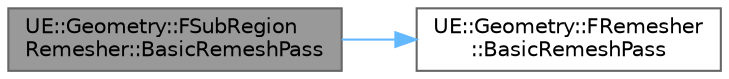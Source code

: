 digraph "UE::Geometry::FSubRegionRemesher::BasicRemeshPass"
{
 // INTERACTIVE_SVG=YES
 // LATEX_PDF_SIZE
  bgcolor="transparent";
  edge [fontname=Helvetica,fontsize=10,labelfontname=Helvetica,labelfontsize=10];
  node [fontname=Helvetica,fontsize=10,shape=box,height=0.2,width=0.4];
  rankdir="LR";
  Node1 [id="Node000001",label="UE::Geometry::FSubRegion\lRemesher::BasicRemeshPass",height=0.2,width=0.4,color="gray40", fillcolor="grey60", style="filled", fontcolor="black",tooltip="forwards to FRemesher::BasicRemeshPass"];
  Node1 -> Node2 [id="edge1_Node000001_Node000002",color="steelblue1",style="solid",tooltip=" "];
  Node2 [id="Node000002",label="UE::Geometry::FRemesher\l::BasicRemeshPass",height=0.2,width=0.4,color="grey40", fillcolor="white", style="filled",URL="$dc/ddc/classUE_1_1Geometry_1_1FRemesher.html#a9dac42e370a6f3a3c319f296a84c976e",tooltip="Linear edge-refinement pass, followed by smoothing and projection."];
}
